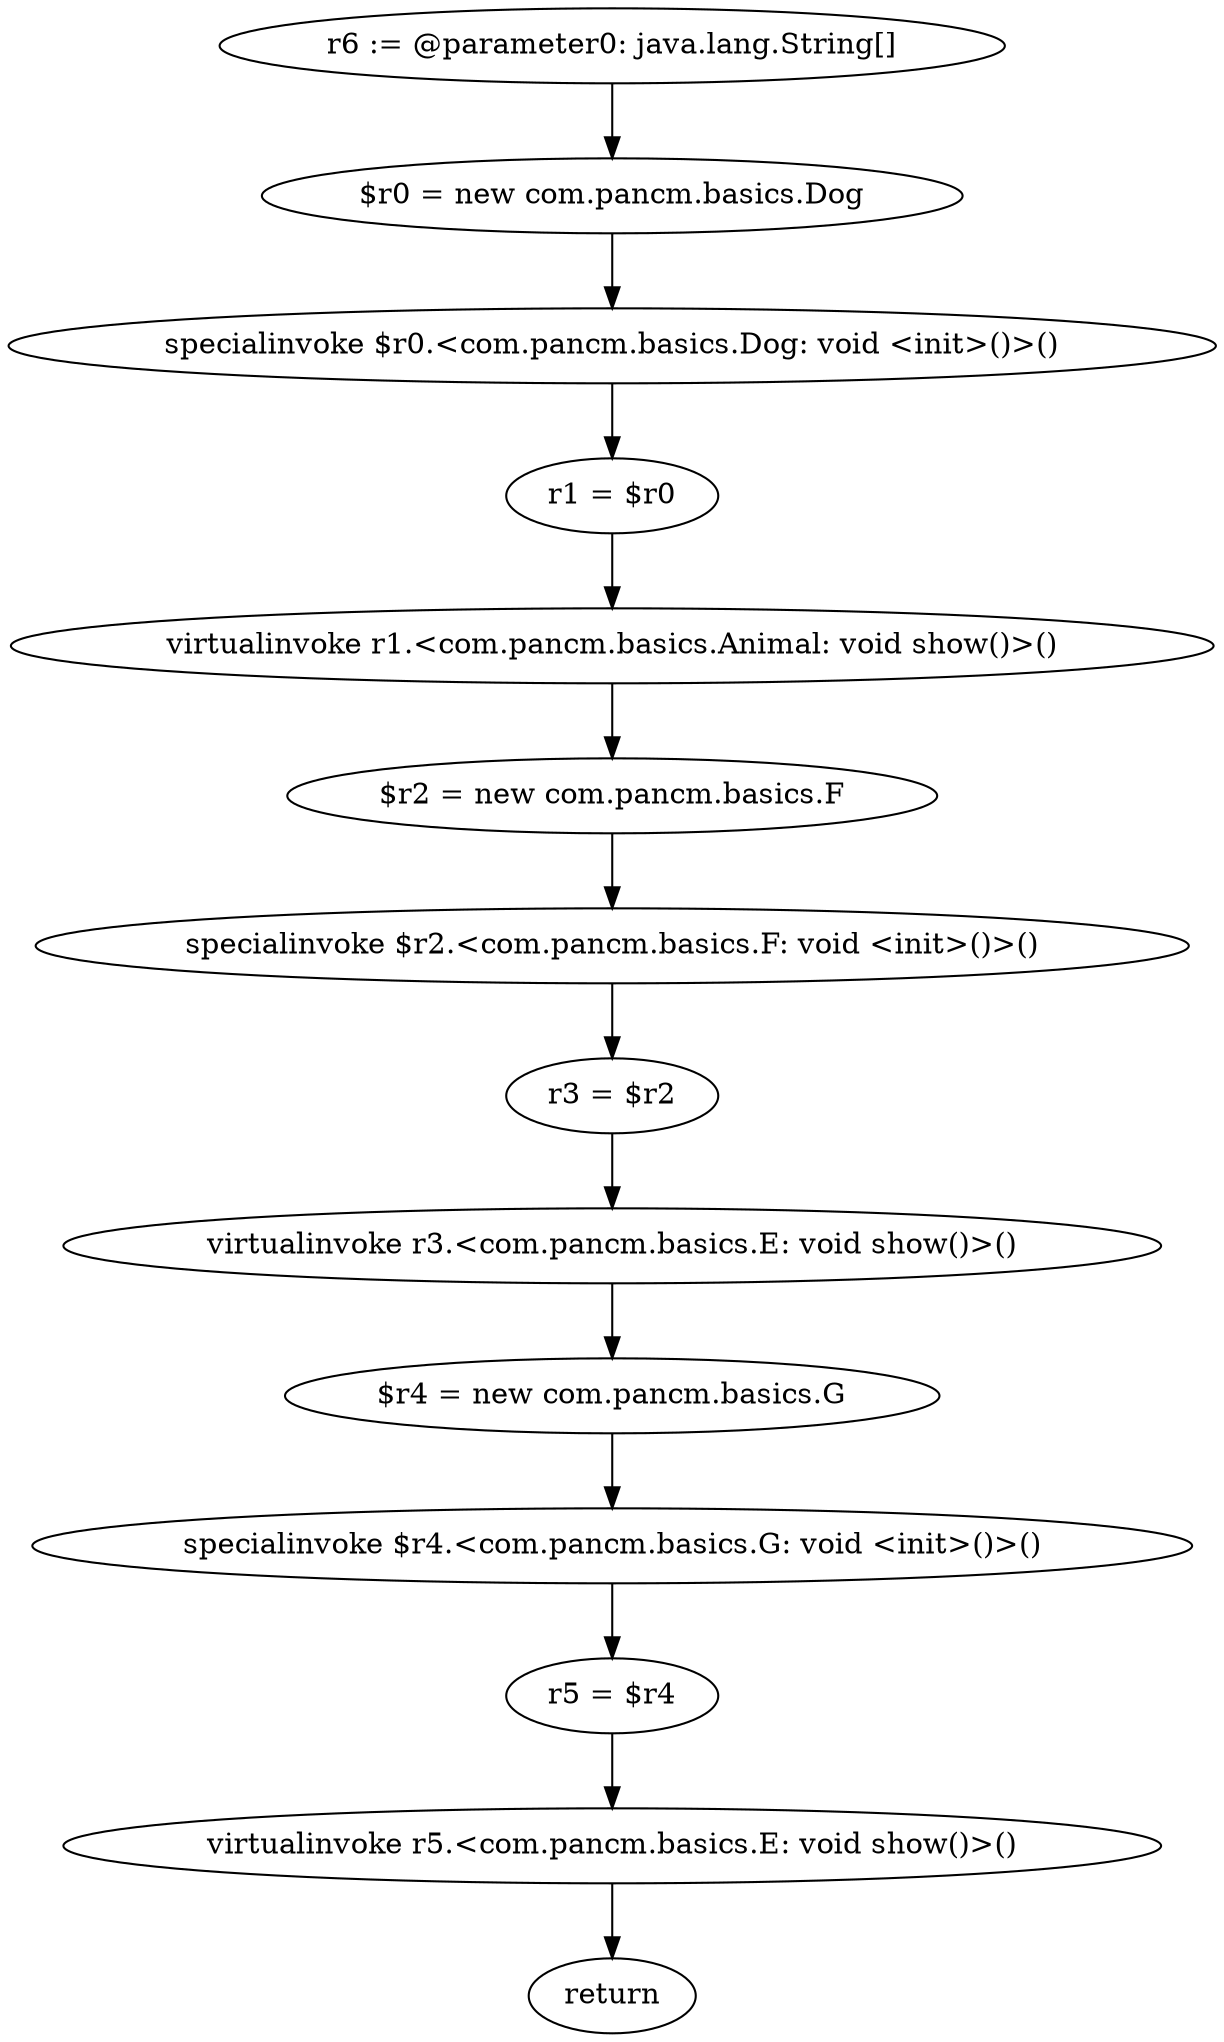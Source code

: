 digraph "unitGraph" {
    "r6 := @parameter0: java.lang.String[]"
    "$r0 = new com.pancm.basics.Dog"
    "specialinvoke $r0.<com.pancm.basics.Dog: void <init>()>()"
    "r1 = $r0"
    "virtualinvoke r1.<com.pancm.basics.Animal: void show()>()"
    "$r2 = new com.pancm.basics.F"
    "specialinvoke $r2.<com.pancm.basics.F: void <init>()>()"
    "r3 = $r2"
    "virtualinvoke r3.<com.pancm.basics.E: void show()>()"
    "$r4 = new com.pancm.basics.G"
    "specialinvoke $r4.<com.pancm.basics.G: void <init>()>()"
    "r5 = $r4"
    "virtualinvoke r5.<com.pancm.basics.E: void show()>()"
    "return"
    "r6 := @parameter0: java.lang.String[]"->"$r0 = new com.pancm.basics.Dog";
    "$r0 = new com.pancm.basics.Dog"->"specialinvoke $r0.<com.pancm.basics.Dog: void <init>()>()";
    "specialinvoke $r0.<com.pancm.basics.Dog: void <init>()>()"->"r1 = $r0";
    "r1 = $r0"->"virtualinvoke r1.<com.pancm.basics.Animal: void show()>()";
    "virtualinvoke r1.<com.pancm.basics.Animal: void show()>()"->"$r2 = new com.pancm.basics.F";
    "$r2 = new com.pancm.basics.F"->"specialinvoke $r2.<com.pancm.basics.F: void <init>()>()";
    "specialinvoke $r2.<com.pancm.basics.F: void <init>()>()"->"r3 = $r2";
    "r3 = $r2"->"virtualinvoke r3.<com.pancm.basics.E: void show()>()";
    "virtualinvoke r3.<com.pancm.basics.E: void show()>()"->"$r4 = new com.pancm.basics.G";
    "$r4 = new com.pancm.basics.G"->"specialinvoke $r4.<com.pancm.basics.G: void <init>()>()";
    "specialinvoke $r4.<com.pancm.basics.G: void <init>()>()"->"r5 = $r4";
    "r5 = $r4"->"virtualinvoke r5.<com.pancm.basics.E: void show()>()";
    "virtualinvoke r5.<com.pancm.basics.E: void show()>()"->"return";
}
